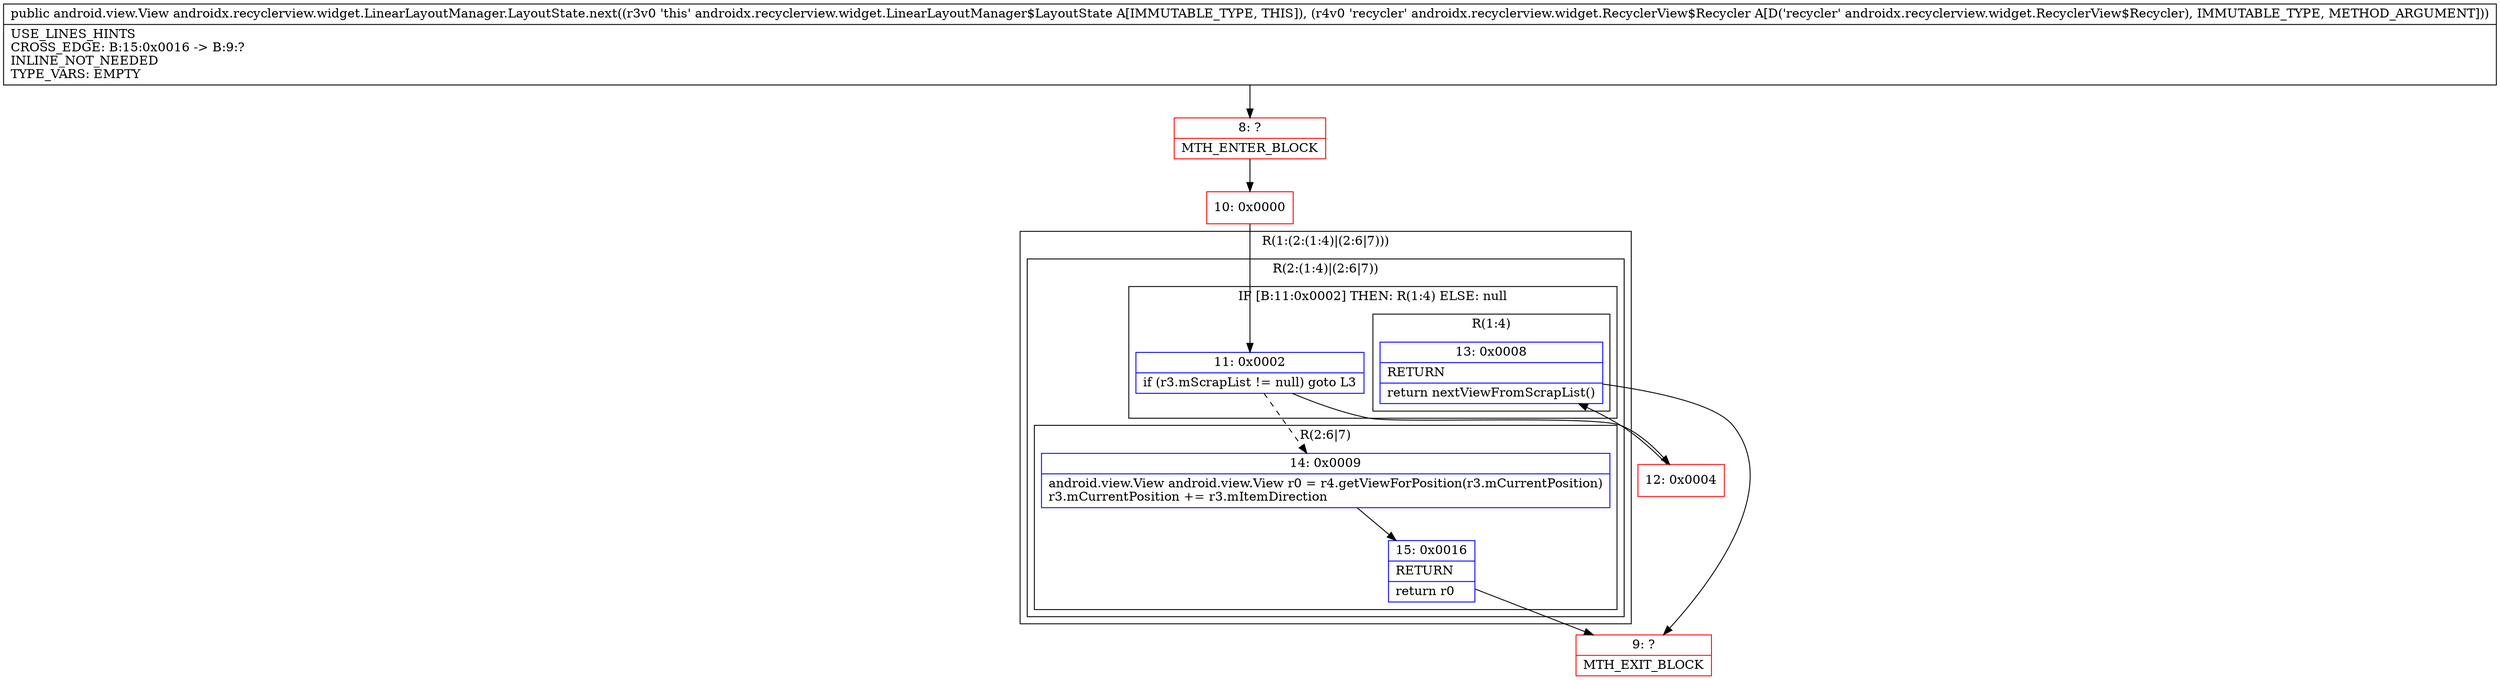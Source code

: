 digraph "CFG forandroidx.recyclerview.widget.LinearLayoutManager.LayoutState.next(Landroidx\/recyclerview\/widget\/RecyclerView$Recycler;)Landroid\/view\/View;" {
subgraph cluster_Region_247249584 {
label = "R(1:(2:(1:4)|(2:6|7)))";
node [shape=record,color=blue];
subgraph cluster_Region_1625152830 {
label = "R(2:(1:4)|(2:6|7))";
node [shape=record,color=blue];
subgraph cluster_IfRegion_893308132 {
label = "IF [B:11:0x0002] THEN: R(1:4) ELSE: null";
node [shape=record,color=blue];
Node_11 [shape=record,label="{11\:\ 0x0002|if (r3.mScrapList != null) goto L3\l}"];
subgraph cluster_Region_1593258260 {
label = "R(1:4)";
node [shape=record,color=blue];
Node_13 [shape=record,label="{13\:\ 0x0008|RETURN\l|return nextViewFromScrapList()\l}"];
}
}
subgraph cluster_Region_1836568682 {
label = "R(2:6|7)";
node [shape=record,color=blue];
Node_14 [shape=record,label="{14\:\ 0x0009|android.view.View android.view.View r0 = r4.getViewForPosition(r3.mCurrentPosition)\lr3.mCurrentPosition += r3.mItemDirection\l}"];
Node_15 [shape=record,label="{15\:\ 0x0016|RETURN\l|return r0\l}"];
}
}
}
Node_8 [shape=record,color=red,label="{8\:\ ?|MTH_ENTER_BLOCK\l}"];
Node_10 [shape=record,color=red,label="{10\:\ 0x0000}"];
Node_12 [shape=record,color=red,label="{12\:\ 0x0004}"];
Node_9 [shape=record,color=red,label="{9\:\ ?|MTH_EXIT_BLOCK\l}"];
MethodNode[shape=record,label="{public android.view.View androidx.recyclerview.widget.LinearLayoutManager.LayoutState.next((r3v0 'this' androidx.recyclerview.widget.LinearLayoutManager$LayoutState A[IMMUTABLE_TYPE, THIS]), (r4v0 'recycler' androidx.recyclerview.widget.RecyclerView$Recycler A[D('recycler' androidx.recyclerview.widget.RecyclerView$Recycler), IMMUTABLE_TYPE, METHOD_ARGUMENT]))  | USE_LINES_HINTS\lCROSS_EDGE: B:15:0x0016 \-\> B:9:?\lINLINE_NOT_NEEDED\lTYPE_VARS: EMPTY\l}"];
MethodNode -> Node_8;Node_11 -> Node_12;
Node_11 -> Node_14[style=dashed];
Node_13 -> Node_9;
Node_14 -> Node_15;
Node_15 -> Node_9;
Node_8 -> Node_10;
Node_10 -> Node_11;
Node_12 -> Node_13;
}

